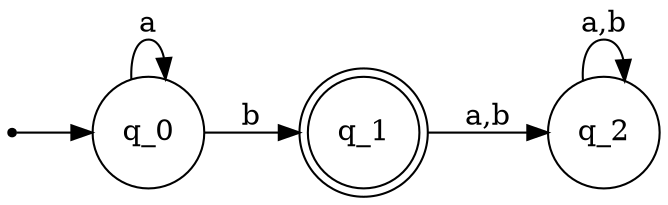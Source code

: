 digraph dfa_2 {
	rankdir=LR;
	size="8,5"
	node [shape=point]; qi
	node [shape=doublecircle]; q_1
	node [shape=circle]
	qi -> q_0
	q_0 -> q_0 [label="a"];
	q_0 -> q_1 [label="b"];
	q_1 -> q_2 [label="a,b"];
	q_2 -> q_2 [label="a,b"];
}
